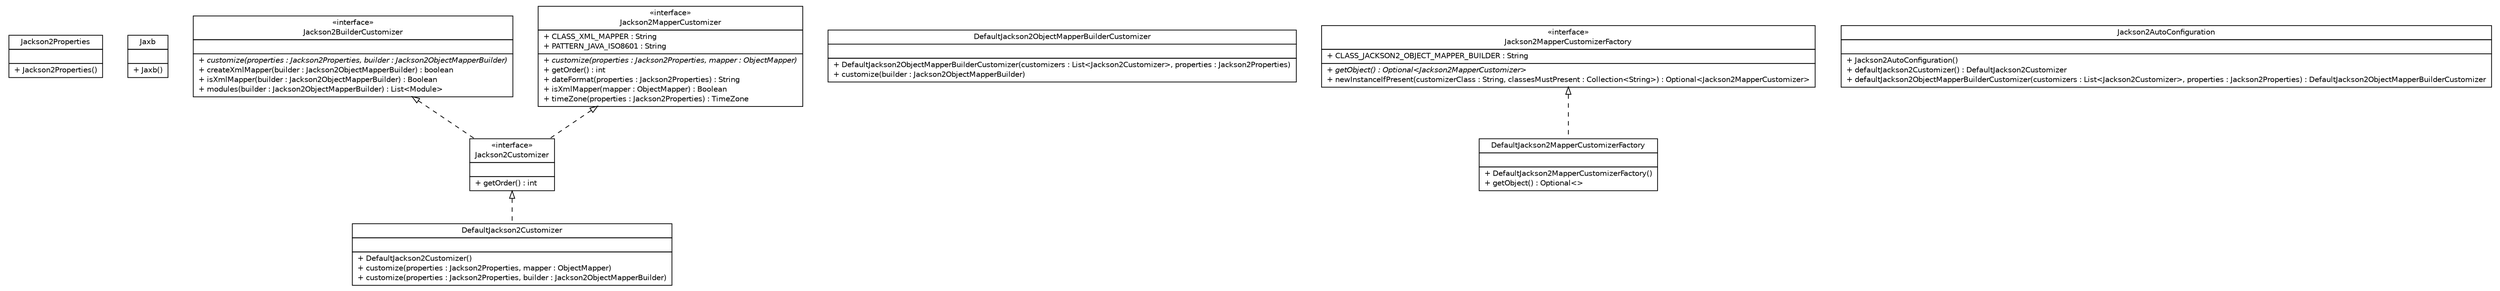 #!/usr/local/bin/dot
#
# Class diagram 
# Generated by UMLGraph version R5_6-24-gf6e263 (http://www.umlgraph.org/)
#

digraph G {
	edge [fontname="Helvetica",fontsize=10,labelfontname="Helvetica",labelfontsize=10];
	node [fontname="Helvetica",fontsize=10,shape=plaintext];
	nodesep=0.25;
	ranksep=0.5;
	// top.infra.jackson2.Jackson2Properties
	c14 [label=<<table title="top.infra.jackson2.Jackson2Properties" border="0" cellborder="1" cellspacing="0" cellpadding="2" port="p" href="./Jackson2Properties.html">
		<tr><td><table border="0" cellspacing="0" cellpadding="1">
<tr><td align="center" balign="center"> Jackson2Properties </td></tr>
		</table></td></tr>
		<tr><td><table border="0" cellspacing="0" cellpadding="1">
<tr><td align="left" balign="left">  </td></tr>
		</table></td></tr>
		<tr><td><table border="0" cellspacing="0" cellpadding="1">
<tr><td align="left" balign="left"> + Jackson2Properties() </td></tr>
		</table></td></tr>
		</table>>, URL="./Jackson2Properties.html", fontname="Helvetica", fontcolor="black", fontsize=10.0];
	// top.infra.jackson2.Jackson2Properties.Jaxb
	c15 [label=<<table title="top.infra.jackson2.Jackson2Properties.Jaxb" border="0" cellborder="1" cellspacing="0" cellpadding="2" port="p" href="./Jackson2Properties.Jaxb.html">
		<tr><td><table border="0" cellspacing="0" cellpadding="1">
<tr><td align="center" balign="center"> Jaxb </td></tr>
		</table></td></tr>
		<tr><td><table border="0" cellspacing="0" cellpadding="1">
<tr><td align="left" balign="left">  </td></tr>
		</table></td></tr>
		<tr><td><table border="0" cellspacing="0" cellpadding="1">
<tr><td align="left" balign="left"> + Jaxb() </td></tr>
		</table></td></tr>
		</table>>, URL="./Jackson2Properties.Jaxb.html", fontname="Helvetica", fontcolor="black", fontsize=10.0];
	// top.infra.jackson2.Jackson2BuilderCustomizer
	c16 [label=<<table title="top.infra.jackson2.Jackson2BuilderCustomizer" border="0" cellborder="1" cellspacing="0" cellpadding="2" port="p" href="./Jackson2BuilderCustomizer.html">
		<tr><td><table border="0" cellspacing="0" cellpadding="1">
<tr><td align="center" balign="center"> &#171;interface&#187; </td></tr>
<tr><td align="center" balign="center"> Jackson2BuilderCustomizer </td></tr>
		</table></td></tr>
		<tr><td><table border="0" cellspacing="0" cellpadding="1">
<tr><td align="left" balign="left">  </td></tr>
		</table></td></tr>
		<tr><td><table border="0" cellspacing="0" cellpadding="1">
<tr><td align="left" balign="left"><font face="Helvetica-Oblique" point-size="10.0"> + customize(properties : Jackson2Properties, builder : Jackson2ObjectMapperBuilder) </font></td></tr>
<tr><td align="left" balign="left"> + createXmlMapper(builder : Jackson2ObjectMapperBuilder) : boolean </td></tr>
<tr><td align="left" balign="left"> + isXmlMapper(builder : Jackson2ObjectMapperBuilder) : Boolean </td></tr>
<tr><td align="left" balign="left"> + modules(builder : Jackson2ObjectMapperBuilder) : List&lt;Module&gt; </td></tr>
		</table></td></tr>
		</table>>, URL="./Jackson2BuilderCustomizer.html", fontname="Helvetica", fontcolor="black", fontsize=10.0];
	// top.infra.jackson2.DefaultJackson2ObjectMapperBuilderCustomizer
	c17 [label=<<table title="top.infra.jackson2.DefaultJackson2ObjectMapperBuilderCustomizer" border="0" cellborder="1" cellspacing="0" cellpadding="2" port="p" href="./DefaultJackson2ObjectMapperBuilderCustomizer.html">
		<tr><td><table border="0" cellspacing="0" cellpadding="1">
<tr><td align="center" balign="center"> DefaultJackson2ObjectMapperBuilderCustomizer </td></tr>
		</table></td></tr>
		<tr><td><table border="0" cellspacing="0" cellpadding="1">
<tr><td align="left" balign="left">  </td></tr>
		</table></td></tr>
		<tr><td><table border="0" cellspacing="0" cellpadding="1">
<tr><td align="left" balign="left"> + DefaultJackson2ObjectMapperBuilderCustomizer(customizers : List&lt;Jackson2Customizer&gt;, properties : Jackson2Properties) </td></tr>
<tr><td align="left" balign="left"> + customize(builder : Jackson2ObjectMapperBuilder) </td></tr>
		</table></td></tr>
		</table>>, URL="./DefaultJackson2ObjectMapperBuilderCustomizer.html", fontname="Helvetica", fontcolor="black", fontsize=10.0];
	// top.infra.jackson2.Jackson2MapperCustomizerFactory
	c18 [label=<<table title="top.infra.jackson2.Jackson2MapperCustomizerFactory" border="0" cellborder="1" cellspacing="0" cellpadding="2" port="p" href="./Jackson2MapperCustomizerFactory.html">
		<tr><td><table border="0" cellspacing="0" cellpadding="1">
<tr><td align="center" balign="center"> &#171;interface&#187; </td></tr>
<tr><td align="center" balign="center"> Jackson2MapperCustomizerFactory </td></tr>
		</table></td></tr>
		<tr><td><table border="0" cellspacing="0" cellpadding="1">
<tr><td align="left" balign="left"> + CLASS_JACKSON2_OBJECT_MAPPER_BUILDER : String </td></tr>
		</table></td></tr>
		<tr><td><table border="0" cellspacing="0" cellpadding="1">
<tr><td align="left" balign="left"><font face="Helvetica-Oblique" point-size="10.0"> + getObject() : Optional&lt;Jackson2MapperCustomizer&gt; </font></td></tr>
<tr><td align="left" balign="left"> + newInstanceIfPresent(customizerClass : String, classesMustPresent : Collection&lt;String&gt;) : Optional&lt;Jackson2MapperCustomizer&gt; </td></tr>
		</table></td></tr>
		</table>>, URL="./Jackson2MapperCustomizerFactory.html", fontname="Helvetica", fontcolor="black", fontsize=10.0];
	// top.infra.jackson2.DefaultJackson2Customizer
	c19 [label=<<table title="top.infra.jackson2.DefaultJackson2Customizer" border="0" cellborder="1" cellspacing="0" cellpadding="2" port="p" href="./DefaultJackson2Customizer.html">
		<tr><td><table border="0" cellspacing="0" cellpadding="1">
<tr><td align="center" balign="center"> DefaultJackson2Customizer </td></tr>
		</table></td></tr>
		<tr><td><table border="0" cellspacing="0" cellpadding="1">
<tr><td align="left" balign="left">  </td></tr>
		</table></td></tr>
		<tr><td><table border="0" cellspacing="0" cellpadding="1">
<tr><td align="left" balign="left"> + DefaultJackson2Customizer() </td></tr>
<tr><td align="left" balign="left"> + customize(properties : Jackson2Properties, mapper : ObjectMapper) </td></tr>
<tr><td align="left" balign="left"> + customize(properties : Jackson2Properties, builder : Jackson2ObjectMapperBuilder) </td></tr>
		</table></td></tr>
		</table>>, URL="./DefaultJackson2Customizer.html", fontname="Helvetica", fontcolor="black", fontsize=10.0];
	// top.infra.jackson2.Jackson2AutoConfiguration
	c20 [label=<<table title="top.infra.jackson2.Jackson2AutoConfiguration" border="0" cellborder="1" cellspacing="0" cellpadding="2" port="p" href="./Jackson2AutoConfiguration.html">
		<tr><td><table border="0" cellspacing="0" cellpadding="1">
<tr><td align="center" balign="center"> Jackson2AutoConfiguration </td></tr>
		</table></td></tr>
		<tr><td><table border="0" cellspacing="0" cellpadding="1">
<tr><td align="left" balign="left">  </td></tr>
		</table></td></tr>
		<tr><td><table border="0" cellspacing="0" cellpadding="1">
<tr><td align="left" balign="left"> + Jackson2AutoConfiguration() </td></tr>
<tr><td align="left" balign="left"> + defaultJackson2Customizer() : DefaultJackson2Customizer </td></tr>
<tr><td align="left" balign="left"> + defaultJackson2ObjectMapperBuilderCustomizer(customizers : List&lt;Jackson2Customizer&gt;, properties : Jackson2Properties) : DefaultJackson2ObjectMapperBuilderCustomizer </td></tr>
		</table></td></tr>
		</table>>, URL="./Jackson2AutoConfiguration.html", fontname="Helvetica", fontcolor="black", fontsize=10.0];
	// top.infra.jackson2.Jackson2Customizer
	c21 [label=<<table title="top.infra.jackson2.Jackson2Customizer" border="0" cellborder="1" cellspacing="0" cellpadding="2" port="p" href="./Jackson2Customizer.html">
		<tr><td><table border="0" cellspacing="0" cellpadding="1">
<tr><td align="center" balign="center"> &#171;interface&#187; </td></tr>
<tr><td align="center" balign="center"> Jackson2Customizer </td></tr>
		</table></td></tr>
		<tr><td><table border="0" cellspacing="0" cellpadding="1">
<tr><td align="left" balign="left">  </td></tr>
		</table></td></tr>
		<tr><td><table border="0" cellspacing="0" cellpadding="1">
<tr><td align="left" balign="left"> + getOrder() : int </td></tr>
		</table></td></tr>
		</table>>, URL="./Jackson2Customizer.html", fontname="Helvetica", fontcolor="black", fontsize=10.0];
	// top.infra.jackson2.Jackson2MapperCustomizer
	c22 [label=<<table title="top.infra.jackson2.Jackson2MapperCustomizer" border="0" cellborder="1" cellspacing="0" cellpadding="2" port="p" href="./Jackson2MapperCustomizer.html">
		<tr><td><table border="0" cellspacing="0" cellpadding="1">
<tr><td align="center" balign="center"> &#171;interface&#187; </td></tr>
<tr><td align="center" balign="center"> Jackson2MapperCustomizer </td></tr>
		</table></td></tr>
		<tr><td><table border="0" cellspacing="0" cellpadding="1">
<tr><td align="left" balign="left"> + CLASS_XML_MAPPER : String </td></tr>
<tr><td align="left" balign="left"> + PATTERN_JAVA_ISO8601 : String </td></tr>
		</table></td></tr>
		<tr><td><table border="0" cellspacing="0" cellpadding="1">
<tr><td align="left" balign="left"><font face="Helvetica-Oblique" point-size="10.0"> + customize(properties : Jackson2Properties, mapper : ObjectMapper) </font></td></tr>
<tr><td align="left" balign="left"> + getOrder() : int </td></tr>
<tr><td align="left" balign="left"> + dateFormat(properties : Jackson2Properties) : String </td></tr>
<tr><td align="left" balign="left"> + isXmlMapper(mapper : ObjectMapper) : Boolean </td></tr>
<tr><td align="left" balign="left"> + timeZone(properties : Jackson2Properties) : TimeZone </td></tr>
		</table></td></tr>
		</table>>, URL="./Jackson2MapperCustomizer.html", fontname="Helvetica", fontcolor="black", fontsize=10.0];
	// top.infra.jackson2.DefaultJackson2MapperCustomizerFactory
	c23 [label=<<table title="top.infra.jackson2.DefaultJackson2MapperCustomizerFactory" border="0" cellborder="1" cellspacing="0" cellpadding="2" port="p" href="./DefaultJackson2MapperCustomizerFactory.html">
		<tr><td><table border="0" cellspacing="0" cellpadding="1">
<tr><td align="center" balign="center"> DefaultJackson2MapperCustomizerFactory </td></tr>
		</table></td></tr>
		<tr><td><table border="0" cellspacing="0" cellpadding="1">
<tr><td align="left" balign="left">  </td></tr>
		</table></td></tr>
		<tr><td><table border="0" cellspacing="0" cellpadding="1">
<tr><td align="left" balign="left"> + DefaultJackson2MapperCustomizerFactory() </td></tr>
<tr><td align="left" balign="left"> + getObject() : Optional&lt;&gt; </td></tr>
		</table></td></tr>
		</table>>, URL="./DefaultJackson2MapperCustomizerFactory.html", fontname="Helvetica", fontcolor="black", fontsize=10.0];
	//top.infra.jackson2.DefaultJackson2Customizer implements top.infra.jackson2.Jackson2Customizer
	c21:p -> c19:p [dir=back,arrowtail=empty,style=dashed];
	//top.infra.jackson2.Jackson2Customizer implements top.infra.jackson2.Jackson2MapperCustomizer
	c22:p -> c21:p [dir=back,arrowtail=empty,style=dashed];
	//top.infra.jackson2.Jackson2Customizer implements top.infra.jackson2.Jackson2BuilderCustomizer
	c16:p -> c21:p [dir=back,arrowtail=empty,style=dashed];
	//top.infra.jackson2.DefaultJackson2MapperCustomizerFactory implements top.infra.jackson2.Jackson2MapperCustomizerFactory
	c18:p -> c23:p [dir=back,arrowtail=empty,style=dashed];
}

